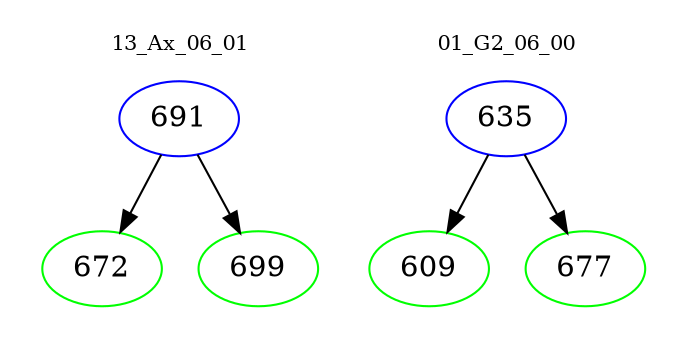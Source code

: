 digraph{
subgraph cluster_0 {
color = white
label = "13_Ax_06_01";
fontsize=10;
T0_691 [label="691", color="blue"]
T0_691 -> T0_672 [color="black"]
T0_672 [label="672", color="green"]
T0_691 -> T0_699 [color="black"]
T0_699 [label="699", color="green"]
}
subgraph cluster_1 {
color = white
label = "01_G2_06_00";
fontsize=10;
T1_635 [label="635", color="blue"]
T1_635 -> T1_609 [color="black"]
T1_609 [label="609", color="green"]
T1_635 -> T1_677 [color="black"]
T1_677 [label="677", color="green"]
}
}
